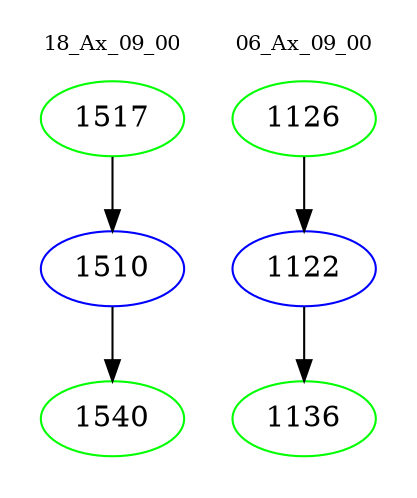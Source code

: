 digraph{
subgraph cluster_0 {
color = white
label = "18_Ax_09_00";
fontsize=10;
T0_1517 [label="1517", color="green"]
T0_1517 -> T0_1510 [color="black"]
T0_1510 [label="1510", color="blue"]
T0_1510 -> T0_1540 [color="black"]
T0_1540 [label="1540", color="green"]
}
subgraph cluster_1 {
color = white
label = "06_Ax_09_00";
fontsize=10;
T1_1126 [label="1126", color="green"]
T1_1126 -> T1_1122 [color="black"]
T1_1122 [label="1122", color="blue"]
T1_1122 -> T1_1136 [color="black"]
T1_1136 [label="1136", color="green"]
}
}
